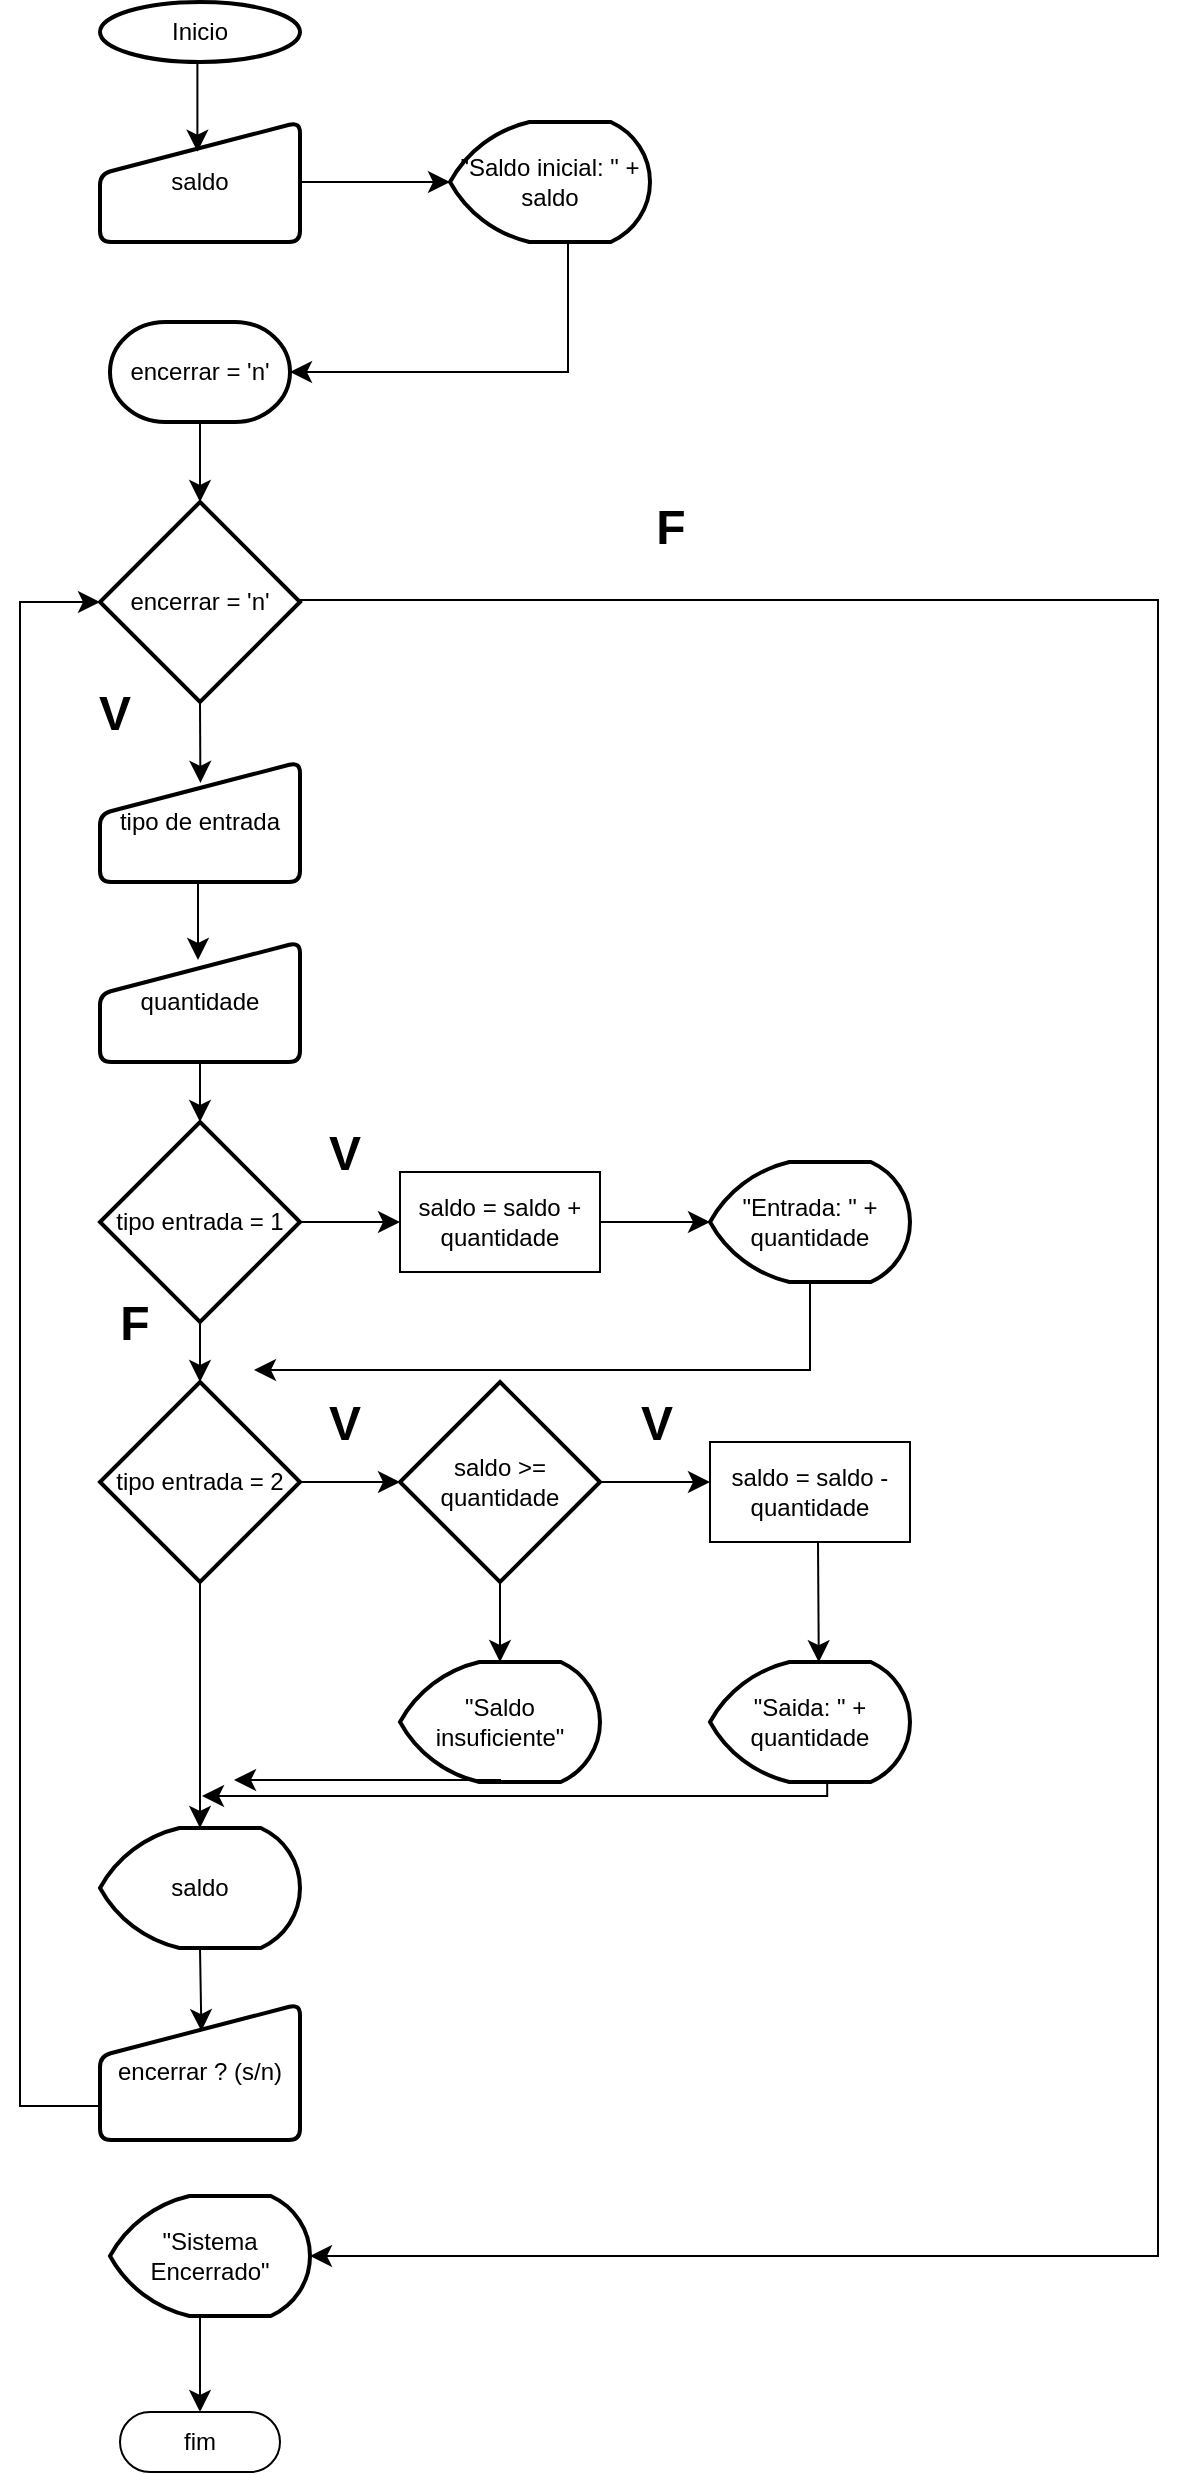 <mxfile version="25.0.1">
  <diagram name="Página-1" id="TirWjal-FcLyjEEZaEvg">
    <mxGraphModel dx="826" dy="454" grid="0" gridSize="10" guides="1" tooltips="1" connect="1" arrows="1" fold="1" page="0" pageScale="1" pageWidth="827" pageHeight="1169" math="0" shadow="0">
      <root>
        <mxCell id="0" />
        <mxCell id="1" parent="0" />
        <mxCell id="RIVosARpYmE1e-0cyHc0-7" value="Inicio" style="strokeWidth=2;html=1;shape=mxgraph.flowchart.start_1;whiteSpace=wrap;" vertex="1" parent="1">
          <mxGeometry x="70" y="30" width="100" height="30" as="geometry" />
        </mxCell>
        <mxCell id="RIVosARpYmE1e-0cyHc0-8" value="&lt;div&gt;saldo&lt;/div&gt;" style="html=1;strokeWidth=2;shape=manualInput;whiteSpace=wrap;rounded=1;size=26;arcSize=11;" vertex="1" parent="1">
          <mxGeometry x="70" y="90" width="100" height="60" as="geometry" />
        </mxCell>
        <mxCell id="RIVosARpYmE1e-0cyHc0-9" value="&quot;Saldo inicial: &quot; + saldo" style="strokeWidth=2;html=1;shape=mxgraph.flowchart.display;whiteSpace=wrap;" vertex="1" parent="1">
          <mxGeometry x="245" y="90" width="100" height="60" as="geometry" />
        </mxCell>
        <mxCell id="RIVosARpYmE1e-0cyHc0-11" value="encerrar = &#39;n&#39;" style="strokeWidth=2;html=1;shape=mxgraph.flowchart.terminator;whiteSpace=wrap;" vertex="1" parent="1">
          <mxGeometry x="75" y="190" width="90" height="50" as="geometry" />
        </mxCell>
        <mxCell id="RIVosARpYmE1e-0cyHc0-12" value="encerrar = &#39;n&#39;" style="strokeWidth=2;html=1;shape=mxgraph.flowchart.decision;whiteSpace=wrap;" vertex="1" parent="1">
          <mxGeometry x="70" y="280" width="100" height="100" as="geometry" />
        </mxCell>
        <mxCell id="RIVosARpYmE1e-0cyHc0-14" value="tipo de entrada" style="html=1;strokeWidth=2;shape=manualInput;whiteSpace=wrap;rounded=1;size=26;arcSize=11;" vertex="1" parent="1">
          <mxGeometry x="70" y="410" width="100" height="60" as="geometry" />
        </mxCell>
        <mxCell id="RIVosARpYmE1e-0cyHc0-15" value="quantidade" style="html=1;strokeWidth=2;shape=manualInput;whiteSpace=wrap;rounded=1;size=26;arcSize=11;" vertex="1" parent="1">
          <mxGeometry x="70" y="500" width="100" height="60" as="geometry" />
        </mxCell>
        <mxCell id="RIVosARpYmE1e-0cyHc0-16" value="tipo entrada = 1" style="strokeWidth=2;html=1;shape=mxgraph.flowchart.decision;whiteSpace=wrap;" vertex="1" parent="1">
          <mxGeometry x="70" y="590" width="100" height="100" as="geometry" />
        </mxCell>
        <mxCell id="RIVosARpYmE1e-0cyHc0-20" value="saldo = saldo + quantidade" style="html=1;dashed=0;whiteSpace=wrap;" vertex="1" parent="1">
          <mxGeometry x="220" y="615" width="100" height="50" as="geometry" />
        </mxCell>
        <mxCell id="RIVosARpYmE1e-0cyHc0-21" value="&quot;Entrada: &quot; + quantidade" style="strokeWidth=2;html=1;shape=mxgraph.flowchart.display;whiteSpace=wrap;" vertex="1" parent="1">
          <mxGeometry x="375" y="610" width="100" height="60" as="geometry" />
        </mxCell>
        <mxCell id="RIVosARpYmE1e-0cyHc0-27" value="" style="edgeStyle=elbowEdgeStyle;elbow=horizontal;endArrow=classic;html=1;curved=0;rounded=0;endSize=8;startSize=8;entryX=0;entryY=0.5;entryDx=0;entryDy=0;entryPerimeter=0;fontSize=15;exitX=0;exitY=0.75;exitDx=0;exitDy=0;" edge="1" parent="1" source="RIVosARpYmE1e-0cyHc0-71" target="RIVosARpYmE1e-0cyHc0-12">
          <mxGeometry width="50" height="50" relative="1" as="geometry">
            <mxPoint x="30" y="666" as="sourcePoint" />
            <mxPoint x="20" y="110" as="targetPoint" />
            <Array as="points">
              <mxPoint x="30" y="210" />
              <mxPoint x="20" y="130" />
            </Array>
          </mxGeometry>
        </mxCell>
        <mxCell id="RIVosARpYmE1e-0cyHc0-47" value="" style="edgeStyle=segmentEdgeStyle;endArrow=classic;html=1;curved=0;rounded=0;endSize=8;startSize=8;entryX=1;entryY=0.5;entryDx=0;entryDy=0;entryPerimeter=0;exitX=0.59;exitY=1;exitDx=0;exitDy=0;exitPerimeter=0;" edge="1" parent="1" source="RIVosARpYmE1e-0cyHc0-9" target="RIVosARpYmE1e-0cyHc0-11">
          <mxGeometry width="50" height="50" relative="1" as="geometry">
            <mxPoint x="310" y="213" as="sourcePoint" />
            <mxPoint x="324" y="163" as="targetPoint" />
            <Array as="points">
              <mxPoint x="304" y="215" />
            </Array>
          </mxGeometry>
        </mxCell>
        <mxCell id="RIVosARpYmE1e-0cyHc0-48" value="" style="edgeStyle=elbowEdgeStyle;elbow=horizontal;endArrow=classic;html=1;curved=0;rounded=0;endSize=8;startSize=8;exitX=1;exitY=0.5;exitDx=0;exitDy=0;entryX=0;entryY=0.5;entryDx=0;entryDy=0;entryPerimeter=0;" edge="1" parent="1" source="RIVosARpYmE1e-0cyHc0-8" target="RIVosARpYmE1e-0cyHc0-9">
          <mxGeometry width="50" height="50" relative="1" as="geometry">
            <mxPoint x="186" y="125" as="sourcePoint" />
            <mxPoint x="236" y="75" as="targetPoint" />
          </mxGeometry>
        </mxCell>
        <mxCell id="RIVosARpYmE1e-0cyHc0-49" value="" style="edgeStyle=segmentEdgeStyle;endArrow=classic;html=1;curved=0;rounded=0;endSize=8;startSize=8;exitX=0.5;exitY=1;exitDx=0;exitDy=0;exitPerimeter=0;entryX=0.487;entryY=0.247;entryDx=0;entryDy=0;entryPerimeter=0;" edge="1" parent="1" source="RIVosARpYmE1e-0cyHc0-7" target="RIVosARpYmE1e-0cyHc0-8">
          <mxGeometry width="50" height="50" relative="1" as="geometry">
            <mxPoint x="104" y="87" as="sourcePoint" />
            <mxPoint x="121" y="108" as="targetPoint" />
          </mxGeometry>
        </mxCell>
        <mxCell id="RIVosARpYmE1e-0cyHc0-52" value="" style="edgeStyle=segmentEdgeStyle;endArrow=classic;html=1;curved=0;rounded=0;endSize=8;startSize=8;exitX=0.5;exitY=1;exitDx=0;exitDy=0;entryX=0.5;entryY=0;entryDx=0;entryDy=0;entryPerimeter=0;exitPerimeter=0;" edge="1" parent="1" source="RIVosARpYmE1e-0cyHc0-11" target="RIVosARpYmE1e-0cyHc0-12">
          <mxGeometry width="50" height="50" relative="1" as="geometry">
            <mxPoint x="11" y="204" as="sourcePoint" />
            <mxPoint x="61" y="154" as="targetPoint" />
          </mxGeometry>
        </mxCell>
        <mxCell id="RIVosARpYmE1e-0cyHc0-53" value="" style="edgeStyle=elbowEdgeStyle;elbow=horizontal;endArrow=classic;html=1;curved=0;rounded=0;endSize=8;startSize=8;exitX=1;exitY=0.5;exitDx=0;exitDy=0;exitPerimeter=0;entryX=1;entryY=0.5;entryDx=0;entryDy=0;entryPerimeter=0;" edge="1" parent="1" target="RIVosARpYmE1e-0cyHc0-72">
          <mxGeometry width="50" height="50" relative="1" as="geometry">
            <mxPoint x="170" y="329" as="sourcePoint" />
            <mxPoint x="596" y="1168" as="targetPoint" />
            <Array as="points">
              <mxPoint x="599" y="327" />
            </Array>
          </mxGeometry>
        </mxCell>
        <mxCell id="RIVosARpYmE1e-0cyHc0-54" value="" style="edgeStyle=segmentEdgeStyle;endArrow=classic;html=1;curved=0;rounded=0;endSize=8;startSize=8;exitX=0.5;exitY=1;exitDx=0;exitDy=0;exitPerimeter=0;entryX=0.502;entryY=0.174;entryDx=0;entryDy=0;entryPerimeter=0;" edge="1" parent="1" source="RIVosARpYmE1e-0cyHc0-12" target="RIVosARpYmE1e-0cyHc0-14">
          <mxGeometry width="50" height="50" relative="1" as="geometry">
            <mxPoint x="295" y="486" as="sourcePoint" />
            <mxPoint x="345" y="436" as="targetPoint" />
          </mxGeometry>
        </mxCell>
        <mxCell id="RIVosARpYmE1e-0cyHc0-55" value="" style="edgeStyle=segmentEdgeStyle;endArrow=classic;html=1;curved=0;rounded=0;endSize=8;startSize=8;exitX=0.5;exitY=1;exitDx=0;exitDy=0;" edge="1" parent="1" source="RIVosARpYmE1e-0cyHc0-14">
          <mxGeometry width="50" height="50" relative="1" as="geometry">
            <mxPoint x="295" y="486" as="sourcePoint" />
            <mxPoint x="119" y="509" as="targetPoint" />
          </mxGeometry>
        </mxCell>
        <mxCell id="RIVosARpYmE1e-0cyHc0-56" value="" style="edgeStyle=segmentEdgeStyle;endArrow=classic;html=1;curved=0;rounded=0;endSize=8;startSize=8;exitX=0.5;exitY=1;exitDx=0;exitDy=0;entryX=0.5;entryY=0;entryDx=0;entryDy=0;entryPerimeter=0;" edge="1" parent="1" source="RIVosARpYmE1e-0cyHc0-15" target="RIVosARpYmE1e-0cyHc0-16">
          <mxGeometry width="50" height="50" relative="1" as="geometry">
            <mxPoint x="295" y="486" as="sourcePoint" />
            <mxPoint x="120" y="584" as="targetPoint" />
          </mxGeometry>
        </mxCell>
        <mxCell id="RIVosARpYmE1e-0cyHc0-57" value="" style="edgeStyle=elbowEdgeStyle;elbow=vertical;endArrow=classic;html=1;curved=0;rounded=0;endSize=8;startSize=8;exitX=1;exitY=0.5;exitDx=0;exitDy=0;exitPerimeter=0;entryX=0;entryY=0.5;entryDx=0;entryDy=0;" edge="1" parent="1" source="RIVosARpYmE1e-0cyHc0-16" target="RIVosARpYmE1e-0cyHc0-20">
          <mxGeometry width="50" height="50" relative="1" as="geometry">
            <mxPoint x="295" y="668" as="sourcePoint" />
            <mxPoint x="345" y="618" as="targetPoint" />
          </mxGeometry>
        </mxCell>
        <mxCell id="RIVosARpYmE1e-0cyHc0-58" value="" style="edgeStyle=elbowEdgeStyle;elbow=vertical;endArrow=classic;html=1;curved=0;rounded=0;endSize=8;startSize=8;exitX=1;exitY=0.5;exitDx=0;exitDy=0;entryX=0;entryY=0.5;entryDx=0;entryDy=0;entryPerimeter=0;" edge="1" parent="1" source="RIVosARpYmE1e-0cyHc0-20" target="RIVosARpYmE1e-0cyHc0-21">
          <mxGeometry width="50" height="50" relative="1" as="geometry">
            <mxPoint x="295" y="577" as="sourcePoint" />
            <mxPoint x="345" y="527" as="targetPoint" />
          </mxGeometry>
        </mxCell>
        <mxCell id="RIVosARpYmE1e-0cyHc0-59" value="" style="edgeStyle=segmentEdgeStyle;endArrow=classic;html=1;curved=0;rounded=0;endSize=8;startSize=8;exitX=0.5;exitY=1;exitDx=0;exitDy=0;exitPerimeter=0;" edge="1" parent="1" source="RIVosARpYmE1e-0cyHc0-21">
          <mxGeometry width="50" height="50" relative="1" as="geometry">
            <mxPoint x="295" y="577" as="sourcePoint" />
            <mxPoint x="147" y="714" as="targetPoint" />
            <Array as="points">
              <mxPoint x="425" y="714" />
            </Array>
          </mxGeometry>
        </mxCell>
        <mxCell id="RIVosARpYmE1e-0cyHc0-60" value="" style="edgeStyle=segmentEdgeStyle;endArrow=classic;html=1;curved=0;rounded=0;endSize=8;startSize=8;exitX=0.5;exitY=1;exitDx=0;exitDy=0;exitPerimeter=0;entryX=0.5;entryY=0;entryDx=0;entryDy=0;entryPerimeter=0;" edge="1" parent="1" source="RIVosARpYmE1e-0cyHc0-16" target="RIVosARpYmE1e-0cyHc0-66">
          <mxGeometry width="50" height="50" relative="1" as="geometry">
            <mxPoint x="295" y="668" as="sourcePoint" />
            <mxPoint x="120" y="748" as="targetPoint" />
          </mxGeometry>
        </mxCell>
        <mxCell id="RIVosARpYmE1e-0cyHc0-62" value="&lt;b&gt;&lt;font style=&quot;font-size: 24px;&quot;&gt;F&lt;/font&gt;&lt;/b&gt;" style="text;html=1;align=center;verticalAlign=middle;resizable=0;points=[];autosize=1;strokeColor=none;fillColor=none;" vertex="1" parent="1">
          <mxGeometry x="338" y="272" width="33" height="41" as="geometry" />
        </mxCell>
        <mxCell id="RIVosARpYmE1e-0cyHc0-63" value="&lt;font style=&quot;font-size: 24px;&quot;&gt;&lt;b&gt;V&lt;/b&gt;&lt;/font&gt;" style="text;html=1;align=center;verticalAlign=middle;resizable=0;points=[];autosize=1;strokeColor=none;fillColor=none;" vertex="1" parent="1">
          <mxGeometry x="60" y="365" width="34" height="41" as="geometry" />
        </mxCell>
        <mxCell id="RIVosARpYmE1e-0cyHc0-64" value="&lt;font style=&quot;font-size: 24px;&quot;&gt;&lt;b&gt;V&lt;/b&gt;&lt;/font&gt;" style="text;html=1;align=center;verticalAlign=middle;resizable=0;points=[];autosize=1;strokeColor=none;fillColor=none;" vertex="1" parent="1">
          <mxGeometry x="175" y="585" width="34" height="41" as="geometry" />
        </mxCell>
        <mxCell id="RIVosARpYmE1e-0cyHc0-65" value="&lt;b&gt;&lt;font style=&quot;font-size: 24px;&quot;&gt;F&lt;/font&gt;&lt;/b&gt;" style="text;html=1;align=center;verticalAlign=middle;resizable=0;points=[];autosize=1;strokeColor=none;fillColor=none;" vertex="1" parent="1">
          <mxGeometry x="70" y="670" width="33" height="41" as="geometry" />
        </mxCell>
        <mxCell id="RIVosARpYmE1e-0cyHc0-66" value="tipo entrada = 2" style="strokeWidth=2;html=1;shape=mxgraph.flowchart.decision;whiteSpace=wrap;" vertex="1" parent="1">
          <mxGeometry x="70" y="720" width="100" height="100" as="geometry" />
        </mxCell>
        <mxCell id="RIVosARpYmE1e-0cyHc0-68" value="" style="edgeStyle=elbowEdgeStyle;elbow=horizontal;endArrow=classic;html=1;curved=0;rounded=0;endSize=8;startSize=8;exitX=0.5;exitY=1;exitDx=0;exitDy=0;exitPerimeter=0;entryX=0.5;entryY=0;entryDx=0;entryDy=0;entryPerimeter=0;" edge="1" parent="1" source="RIVosARpYmE1e-0cyHc0-66" target="RIVosARpYmE1e-0cyHc0-69">
          <mxGeometry width="50" height="50" relative="1" as="geometry">
            <mxPoint x="103" y="919" as="sourcePoint" />
            <mxPoint x="131" y="950" as="targetPoint" />
            <Array as="points">
              <mxPoint x="120" y="927" />
            </Array>
          </mxGeometry>
        </mxCell>
        <mxCell id="RIVosARpYmE1e-0cyHc0-69" value="saldo" style="strokeWidth=2;html=1;shape=mxgraph.flowchart.display;whiteSpace=wrap;" vertex="1" parent="1">
          <mxGeometry x="70" y="943" width="100" height="60" as="geometry" />
        </mxCell>
        <mxCell id="RIVosARpYmE1e-0cyHc0-71" value="encerrar ? (s/n)" style="html=1;strokeWidth=2;shape=manualInput;whiteSpace=wrap;rounded=1;size=26;arcSize=11;" vertex="1" parent="1">
          <mxGeometry x="70" y="1031" width="100" height="68" as="geometry" />
        </mxCell>
        <mxCell id="RIVosARpYmE1e-0cyHc0-72" value="&quot;Sistema Encerrado&quot;" style="strokeWidth=2;html=1;shape=mxgraph.flowchart.display;whiteSpace=wrap;" vertex="1" parent="1">
          <mxGeometry x="75" y="1127" width="100" height="60" as="geometry" />
        </mxCell>
        <mxCell id="RIVosARpYmE1e-0cyHc0-73" value="fim" style="html=1;dashed=0;whiteSpace=wrap;shape=mxgraph.dfd.start" vertex="1" parent="1">
          <mxGeometry x="80" y="1235" width="80" height="30" as="geometry" />
        </mxCell>
        <mxCell id="RIVosARpYmE1e-0cyHc0-74" value="" style="edgeStyle=segmentEdgeStyle;endArrow=classic;html=1;curved=0;rounded=0;endSize=8;startSize=8;exitX=0.5;exitY=1;exitDx=0;exitDy=0;exitPerimeter=0;entryX=0.5;entryY=0.5;entryDx=0;entryDy=-15;entryPerimeter=0;" edge="1" parent="1" source="RIVosARpYmE1e-0cyHc0-72" target="RIVosARpYmE1e-0cyHc0-73">
          <mxGeometry width="50" height="50" relative="1" as="geometry">
            <mxPoint x="221" y="1226" as="sourcePoint" />
            <mxPoint x="271" y="1176" as="targetPoint" />
          </mxGeometry>
        </mxCell>
        <mxCell id="RIVosARpYmE1e-0cyHc0-75" value="" style="edgeStyle=segmentEdgeStyle;endArrow=classic;html=1;curved=0;rounded=0;endSize=8;startSize=8;exitX=1;exitY=0.5;exitDx=0;exitDy=0;exitPerimeter=0;" edge="1" parent="1" source="RIVosARpYmE1e-0cyHc0-66" target="RIVosARpYmE1e-0cyHc0-76">
          <mxGeometry width="50" height="50" relative="1" as="geometry">
            <mxPoint x="285" y="805" as="sourcePoint" />
            <mxPoint x="271" y="772" as="targetPoint" />
            <Array as="points" />
          </mxGeometry>
        </mxCell>
        <mxCell id="RIVosARpYmE1e-0cyHc0-76" value="saldo &amp;gt;= quantidade" style="strokeWidth=2;html=1;shape=mxgraph.flowchart.decision;whiteSpace=wrap;" vertex="1" parent="1">
          <mxGeometry x="220" y="720" width="100" height="100" as="geometry" />
        </mxCell>
        <mxCell id="RIVosARpYmE1e-0cyHc0-77" value="&lt;font style=&quot;font-size: 24px;&quot;&gt;&lt;b&gt;V&lt;/b&gt;&lt;/font&gt;" style="text;html=1;align=center;verticalAlign=middle;resizable=0;points=[];autosize=1;strokeColor=none;fillColor=none;" vertex="1" parent="1">
          <mxGeometry x="175" y="720" width="34" height="41" as="geometry" />
        </mxCell>
        <mxCell id="RIVosARpYmE1e-0cyHc0-78" value="&lt;font style=&quot;font-size: 24px;&quot;&gt;&lt;b&gt;V&lt;/b&gt;&lt;/font&gt;" style="text;html=1;align=center;verticalAlign=middle;resizable=0;points=[];autosize=1;strokeColor=none;fillColor=none;" vertex="1" parent="1">
          <mxGeometry x="331" y="720" width="34" height="41" as="geometry" />
        </mxCell>
        <mxCell id="RIVosARpYmE1e-0cyHc0-79" value="saldo = saldo - quantidade" style="html=1;dashed=0;whiteSpace=wrap;" vertex="1" parent="1">
          <mxGeometry x="375" y="750" width="100" height="50" as="geometry" />
        </mxCell>
        <mxCell id="RIVosARpYmE1e-0cyHc0-80" value="" style="edgeStyle=segmentEdgeStyle;endArrow=classic;html=1;curved=0;rounded=0;endSize=8;startSize=8;exitX=1;exitY=0.5;exitDx=0;exitDy=0;exitPerimeter=0;entryX=0;entryY=0.4;entryDx=0;entryDy=0;entryPerimeter=0;" edge="1" parent="1" source="RIVosARpYmE1e-0cyHc0-76" target="RIVosARpYmE1e-0cyHc0-79">
          <mxGeometry width="50" height="50" relative="1" as="geometry">
            <mxPoint x="302" y="785" as="sourcePoint" />
            <mxPoint x="352" y="735" as="targetPoint" />
          </mxGeometry>
        </mxCell>
        <mxCell id="RIVosARpYmE1e-0cyHc0-81" value="" style="edgeStyle=segmentEdgeStyle;endArrow=classic;html=1;curved=0;rounded=0;endSize=8;startSize=8;exitX=0.54;exitY=1;exitDx=0;exitDy=0;exitPerimeter=0;entryX=0.544;entryY=0.002;entryDx=0;entryDy=0;entryPerimeter=0;" edge="1" parent="1" source="RIVosARpYmE1e-0cyHc0-79" target="RIVosARpYmE1e-0cyHc0-82">
          <mxGeometry width="50" height="50" relative="1" as="geometry">
            <mxPoint x="302" y="899" as="sourcePoint" />
            <mxPoint x="352" y="849" as="targetPoint" />
          </mxGeometry>
        </mxCell>
        <mxCell id="RIVosARpYmE1e-0cyHc0-82" value="&quot;Saida: &quot; + quantidade" style="strokeWidth=2;html=1;shape=mxgraph.flowchart.display;whiteSpace=wrap;" vertex="1" parent="1">
          <mxGeometry x="375" y="860" width="100" height="60" as="geometry" />
        </mxCell>
        <mxCell id="RIVosARpYmE1e-0cyHc0-83" value="&quot;Saldo insuficiente&quot;" style="strokeWidth=2;html=1;shape=mxgraph.flowchart.display;whiteSpace=wrap;" vertex="1" parent="1">
          <mxGeometry x="220" y="860" width="100" height="60" as="geometry" />
        </mxCell>
        <mxCell id="RIVosARpYmE1e-0cyHc0-84" value="" style="edgeStyle=segmentEdgeStyle;endArrow=classic;html=1;curved=0;rounded=0;endSize=8;startSize=8;exitX=0.5;exitY=1;exitDx=0;exitDy=0;exitPerimeter=0;entryX=0.5;entryY=0;entryDx=0;entryDy=0;entryPerimeter=0;" edge="1" parent="1" source="RIVosARpYmE1e-0cyHc0-76" target="RIVosARpYmE1e-0cyHc0-83">
          <mxGeometry width="50" height="50" relative="1" as="geometry">
            <mxPoint x="142" y="865" as="sourcePoint" />
            <mxPoint x="197" y="835" as="targetPoint" />
          </mxGeometry>
        </mxCell>
        <mxCell id="RIVosARpYmE1e-0cyHc0-85" value="" style="edgeStyle=segmentEdgeStyle;endArrow=classic;html=1;curved=0;rounded=0;endSize=8;startSize=8;exitX=0.5;exitY=1;exitDx=0;exitDy=0;exitPerimeter=0;" edge="1" parent="1" source="RIVosARpYmE1e-0cyHc0-83">
          <mxGeometry width="50" height="50" relative="1" as="geometry">
            <mxPoint x="302" y="899" as="sourcePoint" />
            <mxPoint x="137" y="919" as="targetPoint" />
            <Array as="points">
              <mxPoint x="270" y="919" />
            </Array>
          </mxGeometry>
        </mxCell>
        <mxCell id="RIVosARpYmE1e-0cyHc0-86" value="" style="edgeStyle=segmentEdgeStyle;endArrow=classic;html=1;curved=0;rounded=0;endSize=8;startSize=8;exitX=0.586;exitY=1.01;exitDx=0;exitDy=0;exitPerimeter=0;" edge="1" parent="1" source="RIVosARpYmE1e-0cyHc0-82">
          <mxGeometry width="50" height="50" relative="1" as="geometry">
            <mxPoint x="266" y="903" as="sourcePoint" />
            <mxPoint x="121" y="927" as="targetPoint" />
            <Array as="points">
              <mxPoint x="434" y="927" />
              <mxPoint x="127" y="927" />
            </Array>
          </mxGeometry>
        </mxCell>
        <mxCell id="RIVosARpYmE1e-0cyHc0-87" value="" style="edgeStyle=segmentEdgeStyle;endArrow=classic;html=1;curved=0;rounded=0;endSize=8;startSize=8;exitX=0.5;exitY=1;exitDx=0;exitDy=0;exitPerimeter=0;entryX=0.507;entryY=0.199;entryDx=0;entryDy=0;entryPerimeter=0;" edge="1" parent="1" source="RIVosARpYmE1e-0cyHc0-69" target="RIVosARpYmE1e-0cyHc0-71">
          <mxGeometry width="50" height="50" relative="1" as="geometry">
            <mxPoint x="321" y="1123" as="sourcePoint" />
            <mxPoint x="371" y="1073" as="targetPoint" />
          </mxGeometry>
        </mxCell>
      </root>
    </mxGraphModel>
  </diagram>
</mxfile>

